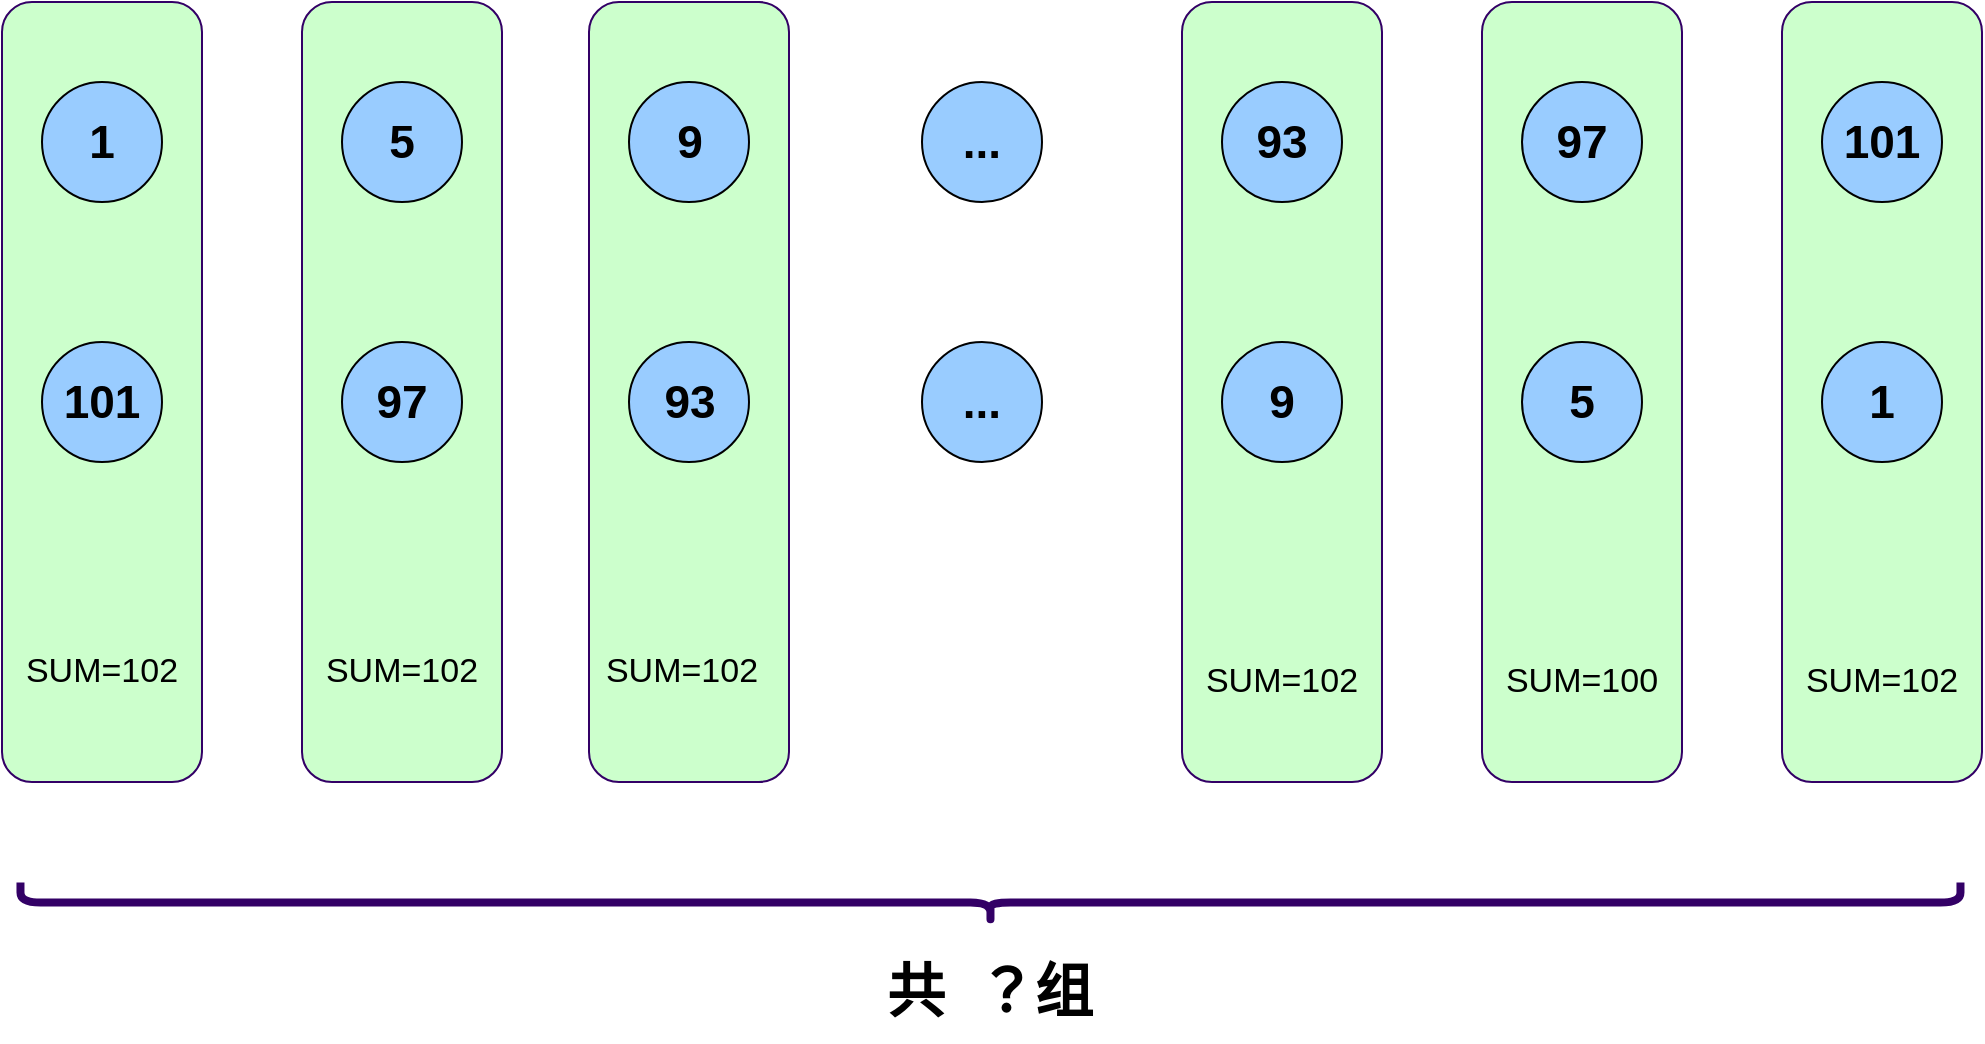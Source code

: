 <mxfile>
    <diagram id="gdDDXUyTogTvr6vzrvYJ" name="第 1 页">
        <mxGraphModel dx="1240" dy="527" grid="1" gridSize="10" guides="1" tooltips="1" connect="1" arrows="1" fold="1" page="1" pageScale="1" pageWidth="827" pageHeight="1169" background="#ffffff" math="0" shadow="0">
            <root>
                <mxCell id="0"/>
                <mxCell id="1" parent="0"/>
                <mxCell id="33" value="" style="group" parent="1" vertex="1" connectable="0">
                    <mxGeometry x="930" y="70" width="100" height="390" as="geometry"/>
                </mxCell>
                <mxCell id="34" value="" style="rounded=1;whiteSpace=wrap;html=1;fontSize=23;fontColor=#000000;fillColor=#CCFFCC;strokeColor=#330066;" parent="33" vertex="1">
                    <mxGeometry width="100" height="390" as="geometry"/>
                </mxCell>
                <mxCell id="35" value="SUM=102" style="text;html=1;strokeColor=none;fillColor=none;align=center;verticalAlign=middle;whiteSpace=wrap;rounded=0;fontSize=17;fontColor=#000000;" parent="33" vertex="1">
                    <mxGeometry x="20" y="325" width="60" height="30" as="geometry"/>
                </mxCell>
                <mxCell id="29" value="" style="group" parent="1" vertex="1" connectable="0">
                    <mxGeometry x="780" y="70" width="100" height="390" as="geometry"/>
                </mxCell>
                <mxCell id="30" value="" style="rounded=1;whiteSpace=wrap;html=1;fontSize=23;fontColor=#000000;fillColor=#CCFFCC;strokeColor=#330066;" parent="29" vertex="1">
                    <mxGeometry width="100" height="390" as="geometry"/>
                </mxCell>
                <mxCell id="31" value="SUM=100" style="text;html=1;strokeColor=none;fillColor=none;align=center;verticalAlign=middle;whiteSpace=wrap;rounded=0;fontSize=17;fontColor=#000000;" parent="29" vertex="1">
                    <mxGeometry x="20" y="325" width="60" height="30" as="geometry"/>
                </mxCell>
                <mxCell id="27" value="" style="group" parent="1" vertex="1" connectable="0">
                    <mxGeometry x="630" y="70" width="100" height="390" as="geometry"/>
                </mxCell>
                <mxCell id="19" value="" style="rounded=1;whiteSpace=wrap;html=1;fontSize=23;fontColor=#000000;fillColor=#CCFFCC;strokeColor=#330066;" parent="27" vertex="1">
                    <mxGeometry width="100" height="390" as="geometry"/>
                </mxCell>
                <mxCell id="24" value="SUM=102" style="text;html=1;strokeColor=none;fillColor=none;align=center;verticalAlign=middle;whiteSpace=wrap;rounded=0;fontSize=17;fontColor=#000000;" parent="27" vertex="1">
                    <mxGeometry x="20" y="325" width="60" height="30" as="geometry"/>
                </mxCell>
                <mxCell id="18" value="" style="rounded=1;whiteSpace=wrap;html=1;fontSize=23;fontColor=#000000;fillColor=#CCFFCC;strokeColor=#330066;" parent="1" vertex="1">
                    <mxGeometry x="333.5" y="70" width="100" height="390" as="geometry"/>
                </mxCell>
                <mxCell id="17" value="" style="rounded=1;whiteSpace=wrap;html=1;fontSize=23;fontColor=#000000;fillColor=#CCFFCC;strokeColor=#330066;" parent="1" vertex="1">
                    <mxGeometry x="190" y="70" width="100" height="390" as="geometry"/>
                </mxCell>
                <mxCell id="16" value="" style="rounded=1;whiteSpace=wrap;html=1;fontSize=23;fontColor=#000000;fillColor=#CCFFCC;strokeColor=#330066;" parent="1" vertex="1">
                    <mxGeometry x="40" y="70" width="100" height="390" as="geometry"/>
                </mxCell>
                <mxCell id="2" value="&lt;b style=&quot;font-size: 23px;&quot;&gt;1&lt;/b&gt;" style="ellipse;whiteSpace=wrap;html=1;aspect=fixed;fillColor=#99CCFF;fontColor=#000000;fontSize=23;" parent="1" vertex="1">
                    <mxGeometry x="60" y="110" width="60" height="60" as="geometry"/>
                </mxCell>
                <mxCell id="3" value="&lt;b&gt;5&lt;/b&gt;" style="ellipse;whiteSpace=wrap;html=1;aspect=fixed;fillColor=#99CCFF;fontColor=#000000;fontSize=23;" parent="1" vertex="1">
                    <mxGeometry x="210" y="110" width="60" height="60" as="geometry"/>
                </mxCell>
                <mxCell id="4" value="&lt;b&gt;9&lt;/b&gt;" style="ellipse;whiteSpace=wrap;html=1;aspect=fixed;fillColor=#99CCFF;fontColor=#000000;fontSize=23;" parent="1" vertex="1">
                    <mxGeometry x="353.5" y="110" width="60" height="60" as="geometry"/>
                </mxCell>
                <mxCell id="5" value="&lt;b&gt;...&lt;/b&gt;" style="ellipse;whiteSpace=wrap;html=1;aspect=fixed;fillColor=#99CCFF;fontColor=#000000;fontSize=23;" parent="1" vertex="1">
                    <mxGeometry x="500" y="110" width="60" height="60" as="geometry"/>
                </mxCell>
                <mxCell id="6" value="&lt;b&gt;93&lt;/b&gt;" style="ellipse;whiteSpace=wrap;html=1;aspect=fixed;fillColor=#99CCFF;fontColor=#000000;fontSize=23;" parent="1" vertex="1">
                    <mxGeometry x="650" y="110" width="60" height="60" as="geometry"/>
                </mxCell>
                <mxCell id="7" value="&lt;b&gt;97&lt;/b&gt;" style="ellipse;whiteSpace=wrap;html=1;aspect=fixed;fillColor=#99CCFF;fontColor=#000000;fontSize=23;" parent="1" vertex="1">
                    <mxGeometry x="210" y="240" width="60" height="60" as="geometry"/>
                </mxCell>
                <mxCell id="8" value="&lt;b&gt;101&lt;/b&gt;" style="ellipse;whiteSpace=wrap;html=1;aspect=fixed;fillColor=#99CCFF;fontColor=#000000;fontSize=23;" parent="1" vertex="1">
                    <mxGeometry x="60" y="240" width="60" height="60" as="geometry"/>
                </mxCell>
                <mxCell id="9" value="&lt;span&gt;93&lt;/span&gt;" style="ellipse;whiteSpace=wrap;html=1;aspect=fixed;fillColor=#99CCFF;fontColor=#000000;fontSize=23;fontStyle=1" parent="1" vertex="1">
                    <mxGeometry x="353.5" y="240" width="60" height="60" as="geometry"/>
                </mxCell>
                <mxCell id="10" value="&lt;b&gt;97&lt;/b&gt;" style="ellipse;whiteSpace=wrap;html=1;aspect=fixed;fillColor=#99CCFF;fontColor=#000000;fontSize=23;" parent="1" vertex="1">
                    <mxGeometry x="800" y="110" width="60" height="60" as="geometry"/>
                </mxCell>
                <mxCell id="11" value="&lt;b&gt;101&lt;/b&gt;" style="ellipse;whiteSpace=wrap;html=1;aspect=fixed;fillColor=#99CCFF;fontColor=#000000;fontSize=23;" parent="1" vertex="1">
                    <mxGeometry x="950" y="110" width="60" height="60" as="geometry"/>
                </mxCell>
                <mxCell id="12" value="&lt;b&gt;...&lt;/b&gt;" style="ellipse;whiteSpace=wrap;html=1;aspect=fixed;fillColor=#99CCFF;fontColor=#000000;fontSize=23;" parent="1" vertex="1">
                    <mxGeometry x="500" y="240" width="60" height="60" as="geometry"/>
                </mxCell>
                <mxCell id="13" value="&lt;b&gt;9&lt;/b&gt;" style="ellipse;whiteSpace=wrap;html=1;aspect=fixed;fillColor=#99CCFF;fontColor=#000000;fontSize=23;" parent="1" vertex="1">
                    <mxGeometry x="650" y="240" width="60" height="60" as="geometry"/>
                </mxCell>
                <mxCell id="14" value="&lt;b style=&quot;font-size: 23px;&quot;&gt;5&lt;/b&gt;" style="ellipse;whiteSpace=wrap;html=1;aspect=fixed;fillColor=#99CCFF;fontColor=#000000;fontSize=23;" parent="1" vertex="1">
                    <mxGeometry x="800" y="240" width="60" height="60" as="geometry"/>
                </mxCell>
                <mxCell id="15" value="&lt;b style=&quot;font-size: 23px;&quot;&gt;1&lt;/b&gt;" style="ellipse;whiteSpace=wrap;html=1;aspect=fixed;fillColor=#99CCFF;fontColor=#000000;fontSize=23;" parent="1" vertex="1">
                    <mxGeometry x="950" y="240" width="60" height="60" as="geometry"/>
                </mxCell>
                <mxCell id="21" value="SUM=102" style="text;html=1;strokeColor=none;fillColor=none;align=center;verticalAlign=middle;whiteSpace=wrap;rounded=0;fontSize=17;fontColor=#000000;" parent="1" vertex="1">
                    <mxGeometry x="210" y="390" width="60" height="30" as="geometry"/>
                </mxCell>
                <mxCell id="22" value="SUM=102" style="text;html=1;strokeColor=none;fillColor=none;align=center;verticalAlign=middle;whiteSpace=wrap;rounded=0;fontSize=17;fontColor=#000000;" parent="1" vertex="1">
                    <mxGeometry x="350" y="390" width="60" height="30" as="geometry"/>
                </mxCell>
                <mxCell id="23" value="SUM=102" style="text;html=1;strokeColor=none;fillColor=none;align=center;verticalAlign=middle;whiteSpace=wrap;rounded=0;fontSize=17;fontColor=#000000;" parent="1" vertex="1">
                    <mxGeometry x="60" y="390" width="60" height="30" as="geometry"/>
                </mxCell>
                <mxCell id="37" value="" style="shape=curlyBracket;whiteSpace=wrap;html=1;rounded=1;labelPosition=left;verticalLabelPosition=middle;align=right;verticalAlign=middle;strokeColor=#330066;fontSize=17;fontColor=#000000;fillColor=#CCFFCC;strokeWidth=4;rotation=-90;" parent="1" vertex="1">
                    <mxGeometry x="524.24" y="35.23" width="20" height="970" as="geometry"/>
                </mxCell>
                <mxCell id="38" value="&lt;b style=&quot;font-size: 29px;&quot;&gt;&lt;font style=&quot;font-size: 29px;&quot;&gt;共&amp;nbsp; ？组&lt;/font&gt;&lt;/b&gt;" style="text;html=1;strokeColor=none;fillColor=none;align=center;verticalAlign=middle;whiteSpace=wrap;rounded=0;strokeWidth=4;fontSize=29;fontColor=#000000;" parent="1" vertex="1">
                    <mxGeometry x="374.24" y="540" width="320" height="50" as="geometry"/>
                </mxCell>
            </root>
        </mxGraphModel>
    </diagram>
</mxfile>